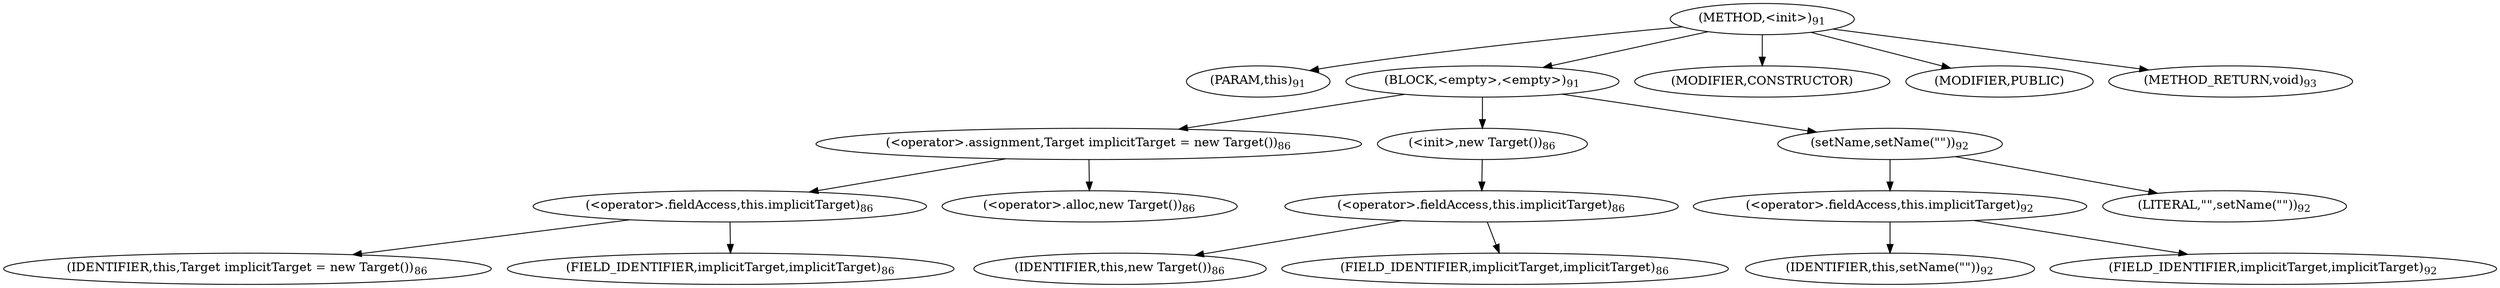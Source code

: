digraph "&lt;init&gt;" {  
"126" [label = <(METHOD,&lt;init&gt;)<SUB>91</SUB>> ]
"127" [label = <(PARAM,this)<SUB>91</SUB>> ]
"128" [label = <(BLOCK,&lt;empty&gt;,&lt;empty&gt;)<SUB>91</SUB>> ]
"129" [label = <(&lt;operator&gt;.assignment,Target implicitTarget = new Target())<SUB>86</SUB>> ]
"130" [label = <(&lt;operator&gt;.fieldAccess,this.implicitTarget)<SUB>86</SUB>> ]
"131" [label = <(IDENTIFIER,this,Target implicitTarget = new Target())<SUB>86</SUB>> ]
"132" [label = <(FIELD_IDENTIFIER,implicitTarget,implicitTarget)<SUB>86</SUB>> ]
"133" [label = <(&lt;operator&gt;.alloc,new Target())<SUB>86</SUB>> ]
"134" [label = <(&lt;init&gt;,new Target())<SUB>86</SUB>> ]
"135" [label = <(&lt;operator&gt;.fieldAccess,this.implicitTarget)<SUB>86</SUB>> ]
"136" [label = <(IDENTIFIER,this,new Target())<SUB>86</SUB>> ]
"137" [label = <(FIELD_IDENTIFIER,implicitTarget,implicitTarget)<SUB>86</SUB>> ]
"138" [label = <(setName,setName(&quot;&quot;))<SUB>92</SUB>> ]
"139" [label = <(&lt;operator&gt;.fieldAccess,this.implicitTarget)<SUB>92</SUB>> ]
"140" [label = <(IDENTIFIER,this,setName(&quot;&quot;))<SUB>92</SUB>> ]
"141" [label = <(FIELD_IDENTIFIER,implicitTarget,implicitTarget)<SUB>92</SUB>> ]
"142" [label = <(LITERAL,&quot;&quot;,setName(&quot;&quot;))<SUB>92</SUB>> ]
"143" [label = <(MODIFIER,CONSTRUCTOR)> ]
"144" [label = <(MODIFIER,PUBLIC)> ]
"145" [label = <(METHOD_RETURN,void)<SUB>93</SUB>> ]
  "126" -> "127" 
  "126" -> "128" 
  "126" -> "143" 
  "126" -> "144" 
  "126" -> "145" 
  "128" -> "129" 
  "128" -> "134" 
  "128" -> "138" 
  "129" -> "130" 
  "129" -> "133" 
  "130" -> "131" 
  "130" -> "132" 
  "134" -> "135" 
  "135" -> "136" 
  "135" -> "137" 
  "138" -> "139" 
  "138" -> "142" 
  "139" -> "140" 
  "139" -> "141" 
}
